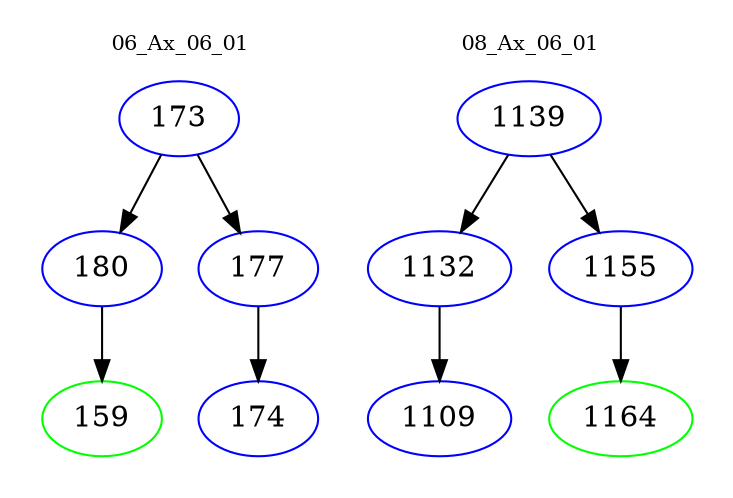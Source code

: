 digraph{
subgraph cluster_0 {
color = white
label = "06_Ax_06_01";
fontsize=10;
T0_173 [label="173", color="blue"]
T0_173 -> T0_180 [color="black"]
T0_180 [label="180", color="blue"]
T0_180 -> T0_159 [color="black"]
T0_159 [label="159", color="green"]
T0_173 -> T0_177 [color="black"]
T0_177 [label="177", color="blue"]
T0_177 -> T0_174 [color="black"]
T0_174 [label="174", color="blue"]
}
subgraph cluster_1 {
color = white
label = "08_Ax_06_01";
fontsize=10;
T1_1139 [label="1139", color="blue"]
T1_1139 -> T1_1132 [color="black"]
T1_1132 [label="1132", color="blue"]
T1_1132 -> T1_1109 [color="black"]
T1_1109 [label="1109", color="blue"]
T1_1139 -> T1_1155 [color="black"]
T1_1155 [label="1155", color="blue"]
T1_1155 -> T1_1164 [color="black"]
T1_1164 [label="1164", color="green"]
}
}
